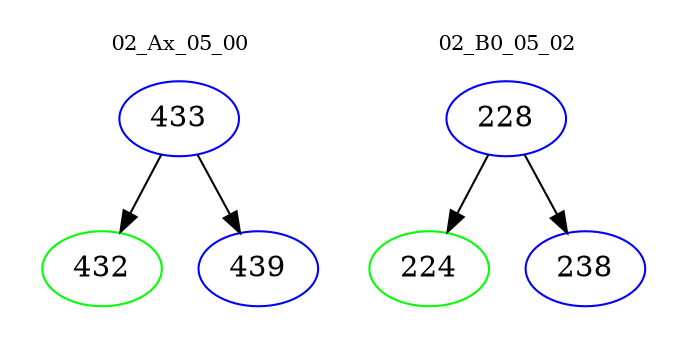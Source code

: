 digraph{
subgraph cluster_0 {
color = white
label = "02_Ax_05_00";
fontsize=10;
T0_433 [label="433", color="blue"]
T0_433 -> T0_432 [color="black"]
T0_432 [label="432", color="green"]
T0_433 -> T0_439 [color="black"]
T0_439 [label="439", color="blue"]
}
subgraph cluster_1 {
color = white
label = "02_B0_05_02";
fontsize=10;
T1_228 [label="228", color="blue"]
T1_228 -> T1_224 [color="black"]
T1_224 [label="224", color="green"]
T1_228 -> T1_238 [color="black"]
T1_238 [label="238", color="blue"]
}
}
